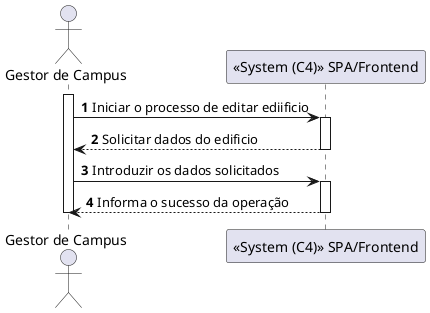 @startuml
autonumber
actor "Gestor de Campus" as GC
activate GC

GC -> "<<System (C4)>> SPA/Frontend" : Iniciar o processo de editar ediificio
activate "<<System (C4)>> SPA/Frontend"
"<<System (C4)>> SPA/Frontend"  --> GC : Solicitar dados do edificio
deactivate "<<System (C4)>> SPA/Frontend"
GC -> "<<System (C4)>> SPA/Frontend"  : Introduzir os dados solicitados
activate "<<System (C4)>> SPA/Frontend"
"<<System (C4)>> SPA/Frontend"  --> GC : Informa o sucesso da operação
deactivate "<<System (C4)>> SPA/Frontend"

deactivate GC

@enduml
